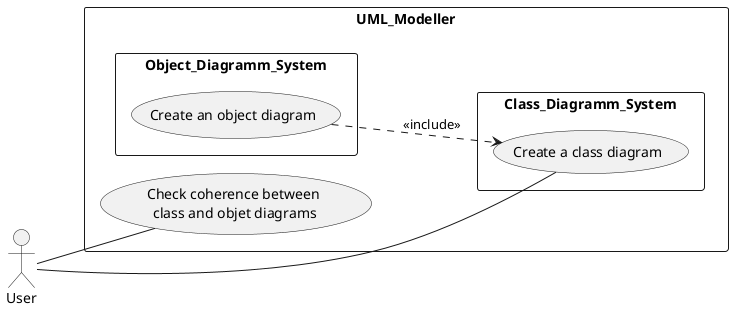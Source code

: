 @startuml
skinparam packageStyle rect
left to right direction
:User: as User

rectangle UML_Modeller {
	rectangle Class_Diagramm_System {
		(Create a class diagram) as (Class)
	}
	rectangle Object_Diagramm_System {
		(Create an object diagram) as (Object)
	}
   
    (Check coherence between\n class and objet diagrams) as (Coherence)

    User -- (Class)
    (Object) ..> (Class) : <<include>>
    User -- (Coherence)
}

@enduml